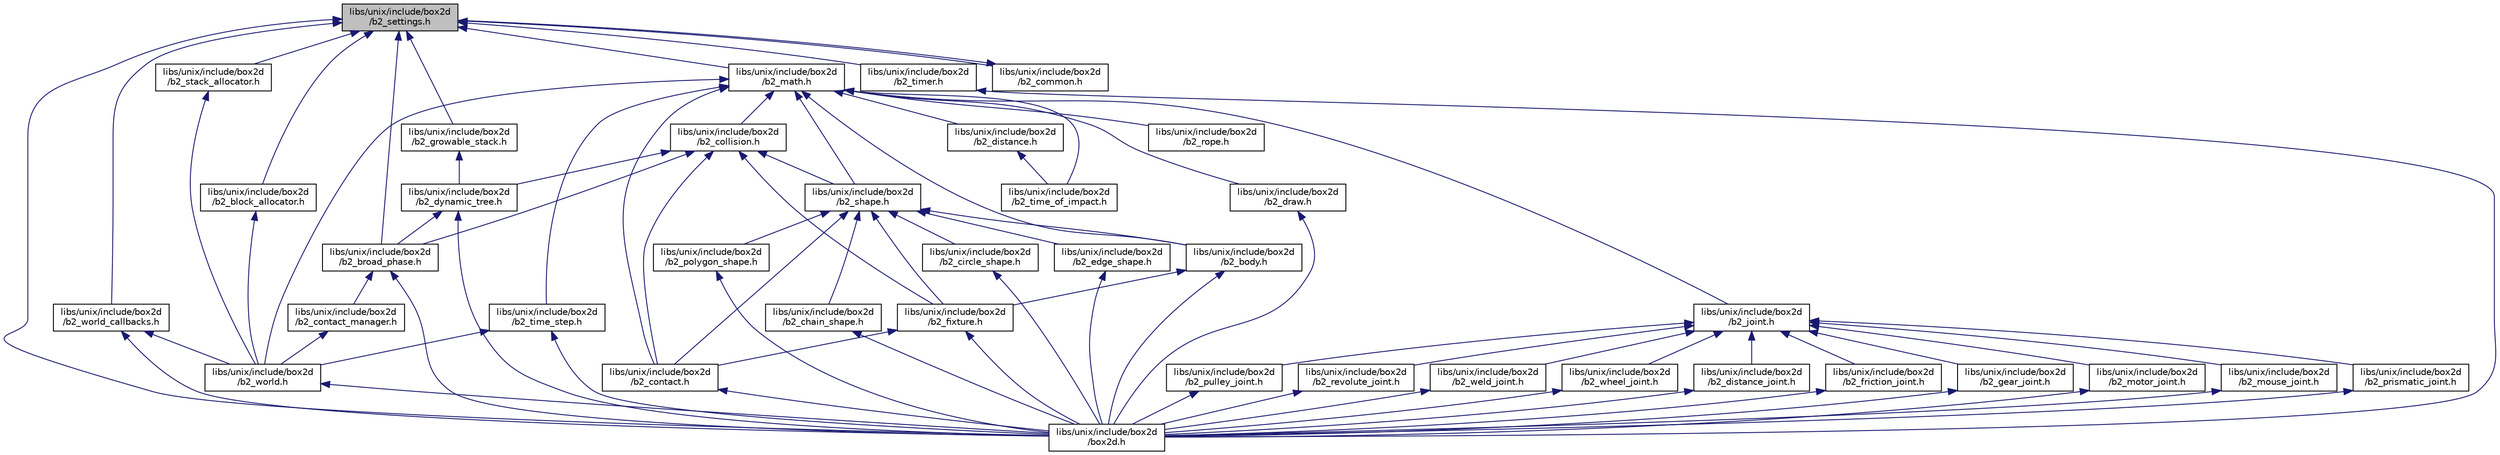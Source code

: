 digraph "libs/unix/include/box2d/b2_settings.h"
{
 // LATEX_PDF_SIZE
  edge [fontname="Helvetica",fontsize="10",labelfontname="Helvetica",labelfontsize="10"];
  node [fontname="Helvetica",fontsize="10",shape=record];
  Node1 [label="libs/unix/include/box2d\l/b2_settings.h",height=0.2,width=0.4,color="black", fillcolor="grey75", style="filled", fontcolor="black",tooltip=" "];
  Node1 -> Node2 [dir="back",color="midnightblue",fontsize="10",style="solid"];
  Node2 [label="libs/unix/include/box2d\l/b2_block_allocator.h",height=0.2,width=0.4,color="black", fillcolor="white", style="filled",URL="$unix_2include_2box2d_2b2__block__allocator_8h_source.html",tooltip=" "];
  Node2 -> Node3 [dir="back",color="midnightblue",fontsize="10",style="solid"];
  Node3 [label="libs/unix/include/box2d\l/b2_world.h",height=0.2,width=0.4,color="black", fillcolor="white", style="filled",URL="$unix_2include_2box2d_2b2__world_8h_source.html",tooltip=" "];
  Node3 -> Node4 [dir="back",color="midnightblue",fontsize="10",style="solid"];
  Node4 [label="libs/unix/include/box2d\l/box2d.h",height=0.2,width=0.4,color="black", fillcolor="white", style="filled",URL="$unix_2include_2box2d_2box2d_8h_source.html",tooltip=" "];
  Node1 -> Node5 [dir="back",color="midnightblue",fontsize="10",style="solid"];
  Node5 [label="libs/unix/include/box2d\l/b2_broad_phase.h",height=0.2,width=0.4,color="black", fillcolor="white", style="filled",URL="$unix_2include_2box2d_2b2__broad__phase_8h_source.html",tooltip=" "];
  Node5 -> Node6 [dir="back",color="midnightblue",fontsize="10",style="solid"];
  Node6 [label="libs/unix/include/box2d\l/b2_contact_manager.h",height=0.2,width=0.4,color="black", fillcolor="white", style="filled",URL="$unix_2include_2box2d_2b2__contact__manager_8h_source.html",tooltip=" "];
  Node6 -> Node3 [dir="back",color="midnightblue",fontsize="10",style="solid"];
  Node5 -> Node4 [dir="back",color="midnightblue",fontsize="10",style="solid"];
  Node1 -> Node7 [dir="back",color="midnightblue",fontsize="10",style="solid"];
  Node7 [label="libs/unix/include/box2d\l/b2_common.h",height=0.2,width=0.4,color="black", fillcolor="white", style="filled",URL="$unix_2include_2box2d_2b2__common_8h.html",tooltip=" "];
  Node7 -> Node1 [dir="back",color="midnightblue",fontsize="10",style="solid"];
  Node1 -> Node8 [dir="back",color="midnightblue",fontsize="10",style="solid"];
  Node8 [label="libs/unix/include/box2d\l/b2_growable_stack.h",height=0.2,width=0.4,color="black", fillcolor="white", style="filled",URL="$unix_2include_2box2d_2b2__growable__stack_8h_source.html",tooltip=" "];
  Node8 -> Node9 [dir="back",color="midnightblue",fontsize="10",style="solid"];
  Node9 [label="libs/unix/include/box2d\l/b2_dynamic_tree.h",height=0.2,width=0.4,color="black", fillcolor="white", style="filled",URL="$unix_2include_2box2d_2b2__dynamic__tree_8h_source.html",tooltip=" "];
  Node9 -> Node5 [dir="back",color="midnightblue",fontsize="10",style="solid"];
  Node9 -> Node4 [dir="back",color="midnightblue",fontsize="10",style="solid"];
  Node1 -> Node10 [dir="back",color="midnightblue",fontsize="10",style="solid"];
  Node10 [label="libs/unix/include/box2d\l/b2_math.h",height=0.2,width=0.4,color="black", fillcolor="white", style="filled",URL="$unix_2include_2box2d_2b2__math_8h_source.html",tooltip=" "];
  Node10 -> Node11 [dir="back",color="midnightblue",fontsize="10",style="solid"];
  Node11 [label="libs/unix/include/box2d\l/b2_body.h",height=0.2,width=0.4,color="black", fillcolor="white", style="filled",URL="$unix_2include_2box2d_2b2__body_8h_source.html",tooltip=" "];
  Node11 -> Node12 [dir="back",color="midnightblue",fontsize="10",style="solid"];
  Node12 [label="libs/unix/include/box2d\l/b2_fixture.h",height=0.2,width=0.4,color="black", fillcolor="white", style="filled",URL="$unix_2include_2box2d_2b2__fixture_8h_source.html",tooltip=" "];
  Node12 -> Node13 [dir="back",color="midnightblue",fontsize="10",style="solid"];
  Node13 [label="libs/unix/include/box2d\l/b2_contact.h",height=0.2,width=0.4,color="black", fillcolor="white", style="filled",URL="$unix_2include_2box2d_2b2__contact_8h_source.html",tooltip=" "];
  Node13 -> Node4 [dir="back",color="midnightblue",fontsize="10",style="solid"];
  Node12 -> Node4 [dir="back",color="midnightblue",fontsize="10",style="solid"];
  Node11 -> Node4 [dir="back",color="midnightblue",fontsize="10",style="solid"];
  Node10 -> Node14 [dir="back",color="midnightblue",fontsize="10",style="solid"];
  Node14 [label="libs/unix/include/box2d\l/b2_collision.h",height=0.2,width=0.4,color="black", fillcolor="white", style="filled",URL="$unix_2include_2box2d_2b2__collision_8h.html",tooltip=" "];
  Node14 -> Node5 [dir="back",color="midnightblue",fontsize="10",style="solid"];
  Node14 -> Node13 [dir="back",color="midnightblue",fontsize="10",style="solid"];
  Node14 -> Node9 [dir="back",color="midnightblue",fontsize="10",style="solid"];
  Node14 -> Node12 [dir="back",color="midnightblue",fontsize="10",style="solid"];
  Node14 -> Node15 [dir="back",color="midnightblue",fontsize="10",style="solid"];
  Node15 [label="libs/unix/include/box2d\l/b2_shape.h",height=0.2,width=0.4,color="black", fillcolor="white", style="filled",URL="$unix_2include_2box2d_2b2__shape_8h_source.html",tooltip=" "];
  Node15 -> Node11 [dir="back",color="midnightblue",fontsize="10",style="solid"];
  Node15 -> Node16 [dir="back",color="midnightblue",fontsize="10",style="solid"];
  Node16 [label="libs/unix/include/box2d\l/b2_chain_shape.h",height=0.2,width=0.4,color="black", fillcolor="white", style="filled",URL="$unix_2include_2box2d_2b2__chain__shape_8h_source.html",tooltip=" "];
  Node16 -> Node4 [dir="back",color="midnightblue",fontsize="10",style="solid"];
  Node15 -> Node17 [dir="back",color="midnightblue",fontsize="10",style="solid"];
  Node17 [label="libs/unix/include/box2d\l/b2_circle_shape.h",height=0.2,width=0.4,color="black", fillcolor="white", style="filled",URL="$unix_2include_2box2d_2b2__circle__shape_8h_source.html",tooltip=" "];
  Node17 -> Node4 [dir="back",color="midnightblue",fontsize="10",style="solid"];
  Node15 -> Node13 [dir="back",color="midnightblue",fontsize="10",style="solid"];
  Node15 -> Node18 [dir="back",color="midnightblue",fontsize="10",style="solid"];
  Node18 [label="libs/unix/include/box2d\l/b2_edge_shape.h",height=0.2,width=0.4,color="black", fillcolor="white", style="filled",URL="$unix_2include_2box2d_2b2__edge__shape_8h_source.html",tooltip=" "];
  Node18 -> Node4 [dir="back",color="midnightblue",fontsize="10",style="solid"];
  Node15 -> Node12 [dir="back",color="midnightblue",fontsize="10",style="solid"];
  Node15 -> Node19 [dir="back",color="midnightblue",fontsize="10",style="solid"];
  Node19 [label="libs/unix/include/box2d\l/b2_polygon_shape.h",height=0.2,width=0.4,color="black", fillcolor="white", style="filled",URL="$unix_2include_2box2d_2b2__polygon__shape_8h_source.html",tooltip=" "];
  Node19 -> Node4 [dir="back",color="midnightblue",fontsize="10",style="solid"];
  Node10 -> Node13 [dir="back",color="midnightblue",fontsize="10",style="solid"];
  Node10 -> Node20 [dir="back",color="midnightblue",fontsize="10",style="solid"];
  Node20 [label="libs/unix/include/box2d\l/b2_distance.h",height=0.2,width=0.4,color="black", fillcolor="white", style="filled",URL="$unix_2include_2box2d_2b2__distance_8h_source.html",tooltip=" "];
  Node20 -> Node21 [dir="back",color="midnightblue",fontsize="10",style="solid"];
  Node21 [label="libs/unix/include/box2d\l/b2_time_of_impact.h",height=0.2,width=0.4,color="black", fillcolor="white", style="filled",URL="$unix_2include_2box2d_2b2__time__of__impact_8h_source.html",tooltip=" "];
  Node10 -> Node22 [dir="back",color="midnightblue",fontsize="10",style="solid"];
  Node22 [label="libs/unix/include/box2d\l/b2_draw.h",height=0.2,width=0.4,color="black", fillcolor="white", style="filled",URL="$unix_2include_2box2d_2b2__draw_8h_source.html",tooltip=" "];
  Node22 -> Node4 [dir="back",color="midnightblue",fontsize="10",style="solid"];
  Node10 -> Node23 [dir="back",color="midnightblue",fontsize="10",style="solid"];
  Node23 [label="libs/unix/include/box2d\l/b2_joint.h",height=0.2,width=0.4,color="black", fillcolor="white", style="filled",URL="$unix_2include_2box2d_2b2__joint_8h_source.html",tooltip=" "];
  Node23 -> Node24 [dir="back",color="midnightblue",fontsize="10",style="solid"];
  Node24 [label="libs/unix/include/box2d\l/b2_distance_joint.h",height=0.2,width=0.4,color="black", fillcolor="white", style="filled",URL="$unix_2include_2box2d_2b2__distance__joint_8h_source.html",tooltip=" "];
  Node24 -> Node4 [dir="back",color="midnightblue",fontsize="10",style="solid"];
  Node23 -> Node25 [dir="back",color="midnightblue",fontsize="10",style="solid"];
  Node25 [label="libs/unix/include/box2d\l/b2_friction_joint.h",height=0.2,width=0.4,color="black", fillcolor="white", style="filled",URL="$unix_2include_2box2d_2b2__friction__joint_8h_source.html",tooltip=" "];
  Node25 -> Node4 [dir="back",color="midnightblue",fontsize="10",style="solid"];
  Node23 -> Node26 [dir="back",color="midnightblue",fontsize="10",style="solid"];
  Node26 [label="libs/unix/include/box2d\l/b2_gear_joint.h",height=0.2,width=0.4,color="black", fillcolor="white", style="filled",URL="$unix_2include_2box2d_2b2__gear__joint_8h_source.html",tooltip=" "];
  Node26 -> Node4 [dir="back",color="midnightblue",fontsize="10",style="solid"];
  Node23 -> Node27 [dir="back",color="midnightblue",fontsize="10",style="solid"];
  Node27 [label="libs/unix/include/box2d\l/b2_motor_joint.h",height=0.2,width=0.4,color="black", fillcolor="white", style="filled",URL="$unix_2include_2box2d_2b2__motor__joint_8h_source.html",tooltip=" "];
  Node27 -> Node4 [dir="back",color="midnightblue",fontsize="10",style="solid"];
  Node23 -> Node28 [dir="back",color="midnightblue",fontsize="10",style="solid"];
  Node28 [label="libs/unix/include/box2d\l/b2_mouse_joint.h",height=0.2,width=0.4,color="black", fillcolor="white", style="filled",URL="$unix_2include_2box2d_2b2__mouse__joint_8h_source.html",tooltip=" "];
  Node28 -> Node4 [dir="back",color="midnightblue",fontsize="10",style="solid"];
  Node23 -> Node29 [dir="back",color="midnightblue",fontsize="10",style="solid"];
  Node29 [label="libs/unix/include/box2d\l/b2_prismatic_joint.h",height=0.2,width=0.4,color="black", fillcolor="white", style="filled",URL="$unix_2include_2box2d_2b2__prismatic__joint_8h_source.html",tooltip=" "];
  Node29 -> Node4 [dir="back",color="midnightblue",fontsize="10",style="solid"];
  Node23 -> Node30 [dir="back",color="midnightblue",fontsize="10",style="solid"];
  Node30 [label="libs/unix/include/box2d\l/b2_pulley_joint.h",height=0.2,width=0.4,color="black", fillcolor="white", style="filled",URL="$unix_2include_2box2d_2b2__pulley__joint_8h_source.html",tooltip=" "];
  Node30 -> Node4 [dir="back",color="midnightblue",fontsize="10",style="solid"];
  Node23 -> Node31 [dir="back",color="midnightblue",fontsize="10",style="solid"];
  Node31 [label="libs/unix/include/box2d\l/b2_revolute_joint.h",height=0.2,width=0.4,color="black", fillcolor="white", style="filled",URL="$unix_2include_2box2d_2b2__revolute__joint_8h_source.html",tooltip=" "];
  Node31 -> Node4 [dir="back",color="midnightblue",fontsize="10",style="solid"];
  Node23 -> Node32 [dir="back",color="midnightblue",fontsize="10",style="solid"];
  Node32 [label="libs/unix/include/box2d\l/b2_weld_joint.h",height=0.2,width=0.4,color="black", fillcolor="white", style="filled",URL="$unix_2include_2box2d_2b2__weld__joint_8h_source.html",tooltip=" "];
  Node32 -> Node4 [dir="back",color="midnightblue",fontsize="10",style="solid"];
  Node23 -> Node33 [dir="back",color="midnightblue",fontsize="10",style="solid"];
  Node33 [label="libs/unix/include/box2d\l/b2_wheel_joint.h",height=0.2,width=0.4,color="black", fillcolor="white", style="filled",URL="$unix_2include_2box2d_2b2__wheel__joint_8h_source.html",tooltip=" "];
  Node33 -> Node4 [dir="back",color="midnightblue",fontsize="10",style="solid"];
  Node10 -> Node34 [dir="back",color="midnightblue",fontsize="10",style="solid"];
  Node34 [label="libs/unix/include/box2d\l/b2_rope.h",height=0.2,width=0.4,color="black", fillcolor="white", style="filled",URL="$unix_2include_2box2d_2b2__rope_8h_source.html",tooltip=" "];
  Node10 -> Node15 [dir="back",color="midnightblue",fontsize="10",style="solid"];
  Node10 -> Node21 [dir="back",color="midnightblue",fontsize="10",style="solid"];
  Node10 -> Node35 [dir="back",color="midnightblue",fontsize="10",style="solid"];
  Node35 [label="libs/unix/include/box2d\l/b2_time_step.h",height=0.2,width=0.4,color="black", fillcolor="white", style="filled",URL="$unix_2include_2box2d_2b2__time__step_8h_source.html",tooltip=" "];
  Node35 -> Node3 [dir="back",color="midnightblue",fontsize="10",style="solid"];
  Node35 -> Node4 [dir="back",color="midnightblue",fontsize="10",style="solid"];
  Node10 -> Node3 [dir="back",color="midnightblue",fontsize="10",style="solid"];
  Node1 -> Node36 [dir="back",color="midnightblue",fontsize="10",style="solid"];
  Node36 [label="libs/unix/include/box2d\l/b2_stack_allocator.h",height=0.2,width=0.4,color="black", fillcolor="white", style="filled",URL="$unix_2include_2box2d_2b2__stack__allocator_8h_source.html",tooltip=" "];
  Node36 -> Node3 [dir="back",color="midnightblue",fontsize="10",style="solid"];
  Node1 -> Node37 [dir="back",color="midnightblue",fontsize="10",style="solid"];
  Node37 [label="libs/unix/include/box2d\l/b2_timer.h",height=0.2,width=0.4,color="black", fillcolor="white", style="filled",URL="$unix_2include_2box2d_2b2__timer_8h_source.html",tooltip=" "];
  Node37 -> Node4 [dir="back",color="midnightblue",fontsize="10",style="solid"];
  Node1 -> Node38 [dir="back",color="midnightblue",fontsize="10",style="solid"];
  Node38 [label="libs/unix/include/box2d\l/b2_world_callbacks.h",height=0.2,width=0.4,color="black", fillcolor="white", style="filled",URL="$unix_2include_2box2d_2b2__world__callbacks_8h_source.html",tooltip=" "];
  Node38 -> Node3 [dir="back",color="midnightblue",fontsize="10",style="solid"];
  Node38 -> Node4 [dir="back",color="midnightblue",fontsize="10",style="solid"];
  Node1 -> Node4 [dir="back",color="midnightblue",fontsize="10",style="solid"];
}
